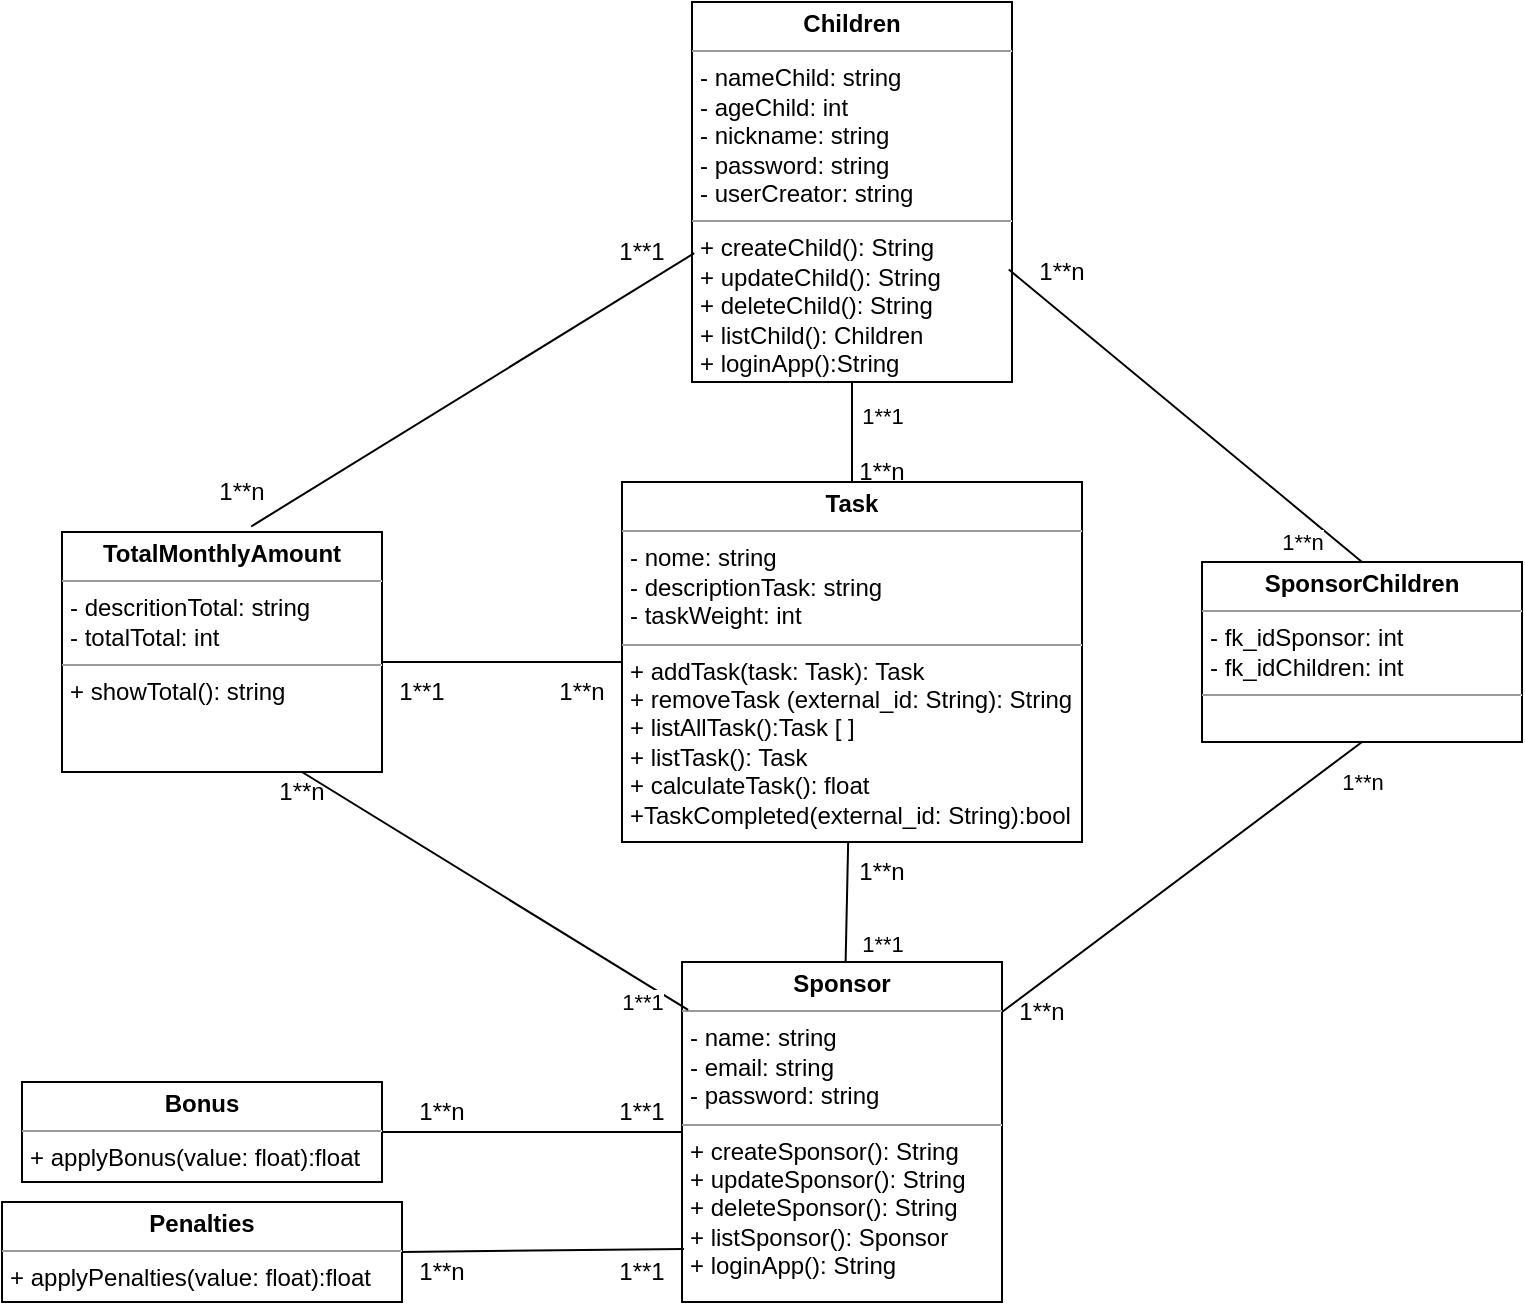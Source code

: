 <mxfile version="21.3.6" type="device">
  <diagram name="Page-1" id="lGCMH7KtWu7vIasApuW6">
    <mxGraphModel dx="1235" dy="676" grid="1" gridSize="10" guides="1" tooltips="1" connect="1" arrows="1" fold="1" page="1" pageScale="1" pageWidth="850" pageHeight="1100" math="0" shadow="0">
      <root>
        <mxCell id="0" />
        <mxCell id="1" parent="0" />
        <mxCell id="6VntTzewP2smUPdBx_FQ-1" value="&lt;p style=&quot;margin:0px;margin-top:4px;text-align:center;&quot;&gt;&lt;b&gt;Sponsor&lt;/b&gt;&lt;/p&gt;&lt;hr size=&quot;1&quot;&gt;&lt;p style=&quot;margin:0px;margin-left:4px;&quot;&gt;&lt;span style=&quot;background-color: initial;&quot;&gt;- name: string&lt;/span&gt;&lt;br&gt;&lt;/p&gt;&lt;p style=&quot;margin:0px;margin-left:4px;&quot;&gt;- email: string&lt;/p&gt;&lt;p style=&quot;margin:0px;margin-left:4px;&quot;&gt;- password: string&lt;/p&gt;&lt;hr size=&quot;1&quot;&gt;&lt;p style=&quot;border-color: var(--border-color); margin: 0px 0px 0px 4px;&quot;&gt;+ createSponsor(): String&lt;/p&gt;&lt;p style=&quot;border-color: var(--border-color); margin: 0px 0px 0px 4px;&quot;&gt;+ updateSponsor(): String&lt;br style=&quot;border-color: var(--border-color);&quot;&gt;&lt;/p&gt;&lt;p style=&quot;border-color: var(--border-color); margin: 0px 0px 0px 4px;&quot;&gt;+ deleteSponsor(): String&lt;/p&gt;&lt;p style=&quot;border-color: var(--border-color); margin: 0px 0px 0px 4px;&quot;&gt;+ listSponsor(): Sponsor&lt;/p&gt;&lt;p style=&quot;margin:0px;margin-left:4px;&quot;&gt;+ loginApp(): String&lt;/p&gt;" style="verticalAlign=top;align=left;overflow=fill;fontSize=12;fontFamily=Helvetica;html=1;whiteSpace=wrap;" parent="1" vertex="1">
          <mxGeometry x="380" y="550" width="160" height="170" as="geometry" />
        </mxCell>
        <mxCell id="6VntTzewP2smUPdBx_FQ-5" value="&lt;p style=&quot;margin:0px;margin-top:4px;text-align:center;&quot;&gt;&lt;b&gt;Children&lt;/b&gt;&lt;/p&gt;&lt;hr size=&quot;1&quot;&gt;&lt;p style=&quot;margin:0px;margin-left:4px;&quot;&gt;&lt;span style=&quot;background-color: initial;&quot;&gt;- nameChild: string&lt;/span&gt;&lt;br&gt;&lt;/p&gt;&lt;p style=&quot;margin:0px;margin-left:4px;&quot;&gt;- ageChild: int&lt;/p&gt;&lt;p style=&quot;margin:0px;margin-left:4px;&quot;&gt;&lt;span style=&quot;background-color: initial;&quot;&gt;- nickname: string&lt;/span&gt;&lt;br&gt;&lt;/p&gt;&lt;p style=&quot;border-color: var(--border-color); margin: 0px 0px 0px 4px;&quot;&gt;- password: string&lt;/p&gt;&lt;p style=&quot;margin:0px;margin-left:4px;&quot;&gt;- userCreator: string&lt;/p&gt;&lt;hr size=&quot;1&quot;&gt;&lt;p style=&quot;margin:0px;margin-left:4px;&quot;&gt;+ createChild(): String&lt;/p&gt;&lt;p style=&quot;margin:0px;margin-left:4px;&quot;&gt;+ updateChild(): String&lt;br&gt;&lt;/p&gt;&lt;p style=&quot;margin:0px;margin-left:4px;&quot;&gt;+ deleteChild(): String&lt;/p&gt;&lt;p style=&quot;margin:0px;margin-left:4px;&quot;&gt;+ listChild(): Children&lt;/p&gt;&lt;p style=&quot;margin:0px;margin-left:4px;&quot;&gt;+ loginApp():String&lt;/p&gt;" style="verticalAlign=top;align=left;overflow=fill;fontSize=12;fontFamily=Helvetica;html=1;whiteSpace=wrap;" parent="1" vertex="1">
          <mxGeometry x="385" y="70" width="160" height="190" as="geometry" />
        </mxCell>
        <mxCell id="6VntTzewP2smUPdBx_FQ-8" value="&lt;p style=&quot;margin:0px;margin-top:4px;text-align:center;&quot;&gt;&lt;b&gt;Task&lt;/b&gt;&lt;/p&gt;&lt;hr size=&quot;1&quot;&gt;&lt;p style=&quot;margin:0px;margin-left:4px;&quot;&gt;- nome: string&lt;/p&gt;&lt;p style=&quot;margin:0px;margin-left:4px;&quot;&gt;- descriptionTask: string&lt;span style=&quot;background-color: initial;&quot;&gt;&lt;br&gt;&lt;/span&gt;&lt;/p&gt;&lt;p style=&quot;margin:0px;margin-left:4px;&quot;&gt;&lt;span style=&quot;background-color: initial;&quot;&gt;- taskWeight: int&lt;/span&gt;&lt;/p&gt;&lt;hr style=&quot;border-color: var(--border-color);&quot; size=&quot;1&quot;&gt;&lt;p style=&quot;border-color: var(--border-color); margin: 0px 0px 0px 4px;&quot;&gt;+ addTask(task: Task): Task&lt;/p&gt;&lt;p style=&quot;border-color: var(--border-color); margin: 0px 0px 0px 4px;&quot;&gt;+ removeTask (external_id: String): String&lt;/p&gt;&lt;p style=&quot;border-color: var(--border-color); margin: 0px 0px 0px 4px;&quot;&gt;+ listAllTask():Task [ ]&lt;/p&gt;&lt;p style=&quot;border-color: var(--border-color); margin: 0px 0px 0px 4px;&quot;&gt;+ listTask(): Task&lt;/p&gt;&lt;p style=&quot;border-color: var(--border-color); margin: 0px 0px 0px 4px;&quot;&gt;+ calculateTask(): float&lt;br&gt;&lt;/p&gt;&lt;p style=&quot;border-color: var(--border-color); margin: 0px 0px 0px 4px;&quot;&gt;+TaskCompleted(external_id: String):bool&lt;/p&gt;" style="verticalAlign=top;align=left;overflow=fill;fontSize=12;fontFamily=Helvetica;html=1;whiteSpace=wrap;" parent="1" vertex="1">
          <mxGeometry x="350" y="310" width="230" height="180" as="geometry" />
        </mxCell>
        <mxCell id="6VntTzewP2smUPdBx_FQ-12" value="&lt;p style=&quot;margin:0px;margin-top:4px;text-align:center;&quot;&gt;&lt;b&gt;TotalMonthlyAmount&lt;/b&gt;&lt;br&gt;&lt;/p&gt;&lt;hr size=&quot;1&quot;&gt;&lt;p style=&quot;margin:0px;margin-left:4px;&quot;&gt;&lt;span style=&quot;background-color: initial;&quot;&gt;- descritionTotal: string&lt;/span&gt;&lt;br&gt;&lt;/p&gt;&lt;p style=&quot;margin:0px;margin-left:4px;&quot;&gt;- totalTotal: int&lt;/p&gt;&lt;hr size=&quot;1&quot;&gt;&lt;p style=&quot;margin:0px;margin-left:4px;&quot;&gt;+ showTotal(): string&lt;/p&gt;&lt;p style=&quot;margin:0px;margin-left:4px;&quot;&gt;&lt;br&gt;&lt;/p&gt;" style="verticalAlign=top;align=left;overflow=fill;fontSize=12;fontFamily=Helvetica;html=1;whiteSpace=wrap;" parent="1" vertex="1">
          <mxGeometry x="70" y="335" width="160" height="120" as="geometry" />
        </mxCell>
        <mxCell id="DOYxekTHyaFO2Itq2V2q-3" value="&lt;p style=&quot;border-color: var(--border-color); margin: 4px 0px 0px; text-align: center;&quot;&gt;&lt;b style=&quot;border-color: var(--border-color);&quot;&gt;Bonus&lt;/b&gt;&lt;/p&gt;&lt;hr style=&quot;border-color: var(--border-color);&quot; size=&quot;1&quot;&gt;&lt;p style=&quot;border-color: var(--border-color); margin: 0px 0px 0px 4px;&quot;&gt;+ applyBonus(value: float):float&lt;/p&gt;&lt;p style=&quot;border-color: var(--border-color); margin: 0px 0px 0px 4px;&quot;&gt;&lt;br style=&quot;border-color: var(--border-color);&quot;&gt;&lt;/p&gt;" style="verticalAlign=top;align=left;overflow=fill;fontSize=12;fontFamily=Helvetica;html=1;whiteSpace=wrap;" vertex="1" parent="1">
          <mxGeometry x="50" y="610" width="180" height="50" as="geometry" />
        </mxCell>
        <mxCell id="DOYxekTHyaFO2Itq2V2q-5" value="&lt;p style=&quot;margin:0px;margin-top:4px;text-align:center;&quot;&gt;&lt;b&gt;Penalties&lt;/b&gt;&lt;br&gt;&lt;/p&gt;&lt;hr size=&quot;1&quot;&gt;&lt;p style=&quot;margin:0px;margin-left:4px;&quot;&gt;&lt;/p&gt;&lt;p style=&quot;margin:0px;margin-left:4px;&quot;&gt;+ apply&lt;span style=&quot;border-color: var(--border-color); text-align: center;&quot;&gt;Penalties&lt;/span&gt;(value: float):float&lt;/p&gt;&lt;p style=&quot;margin:0px;margin-left:4px;&quot;&gt;&lt;br&gt;&lt;/p&gt;" style="verticalAlign=top;align=left;overflow=fill;fontSize=12;fontFamily=Helvetica;html=1;whiteSpace=wrap;" vertex="1" parent="1">
          <mxGeometry x="40" y="670" width="200" height="50" as="geometry" />
        </mxCell>
        <mxCell id="DOYxekTHyaFO2Itq2V2q-7" value="1**n" style="endArrow=none;html=1;rounded=0;exitX=0.5;exitY=1;exitDx=0;exitDy=0;" edge="1" parent="1" source="DOYxekTHyaFO2Itq2V2q-9" target="6VntTzewP2smUPdBx_FQ-1">
          <mxGeometry x="-0.893" y="16" width="50" height="50" relative="1" as="geometry">
            <mxPoint x="669" y="400" as="sourcePoint" />
            <mxPoint x="655" y="530" as="targetPoint" />
            <mxPoint as="offset" />
          </mxGeometry>
        </mxCell>
        <mxCell id="DOYxekTHyaFO2Itq2V2q-9" value="&lt;p style=&quot;margin:0px;margin-top:4px;text-align:center;&quot;&gt;&lt;b&gt;SponsorChildren&lt;/b&gt;&lt;/p&gt;&lt;hr size=&quot;1&quot;&gt;&lt;p style=&quot;margin:0px;margin-left:4px;&quot;&gt;&lt;span style=&quot;background-color: initial;&quot;&gt;- fk_idSponsor: int&lt;/span&gt;&lt;br&gt;&lt;/p&gt;&lt;p style=&quot;margin:0px;margin-left:4px;&quot;&gt;- fk_idChildren: int&lt;/p&gt;&lt;hr size=&quot;1&quot;&gt;&lt;p style=&quot;margin:0px;margin-left:4px;&quot;&gt;&lt;br&gt;&lt;/p&gt;" style="verticalAlign=top;align=left;overflow=fill;fontSize=12;fontFamily=Helvetica;html=1;whiteSpace=wrap;" vertex="1" parent="1">
          <mxGeometry x="640" y="350" width="160" height="90" as="geometry" />
        </mxCell>
        <mxCell id="DOYxekTHyaFO2Itq2V2q-10" value="1**n" style="endArrow=none;html=1;rounded=0;entryX=0.5;entryY=0;entryDx=0;entryDy=0;exitX=0.99;exitY=0.704;exitDx=0;exitDy=0;exitPerimeter=0;" edge="1" parent="1" source="6VntTzewP2smUPdBx_FQ-5" target="DOYxekTHyaFO2Itq2V2q-9">
          <mxGeometry x="0.743" y="-11" width="50" height="50" relative="1" as="geometry">
            <mxPoint x="465" y="355" as="sourcePoint" />
            <mxPoint x="575" y="370" as="targetPoint" />
            <mxPoint as="offset" />
          </mxGeometry>
        </mxCell>
        <mxCell id="DOYxekTHyaFO2Itq2V2q-13" value="1**1" style="endArrow=none;html=1;rounded=0;entryX=0.5;entryY=1;entryDx=0;entryDy=0;exitX=0.5;exitY=0;exitDx=0;exitDy=0;" edge="1" parent="1" source="6VntTzewP2smUPdBx_FQ-8" target="6VntTzewP2smUPdBx_FQ-5">
          <mxGeometry x="0.333" y="-15" width="50" height="50" relative="1" as="geometry">
            <mxPoint x="185" y="570" as="sourcePoint" />
            <mxPoint x="235" y="520" as="targetPoint" />
            <mxPoint as="offset" />
          </mxGeometry>
        </mxCell>
        <mxCell id="DOYxekTHyaFO2Itq2V2q-14" value="1**1" style="endArrow=none;html=1;rounded=0;entryX=0.75;entryY=1;entryDx=0;entryDy=0;exitX=0.019;exitY=0.141;exitDx=0;exitDy=0;exitPerimeter=0;" edge="1" parent="1" source="6VntTzewP2smUPdBx_FQ-1" target="6VntTzewP2smUPdBx_FQ-12">
          <mxGeometry x="-0.812" y="9" width="50" height="50" relative="1" as="geometry">
            <mxPoint x="125" y="780" as="sourcePoint" />
            <mxPoint x="299" y="550" as="targetPoint" />
            <mxPoint as="offset" />
          </mxGeometry>
        </mxCell>
        <mxCell id="DOYxekTHyaFO2Itq2V2q-15" value="1**1" style="endArrow=none;html=1;rounded=0;" edge="1" parent="1" source="6VntTzewP2smUPdBx_FQ-1" target="6VntTzewP2smUPdBx_FQ-8">
          <mxGeometry x="-0.704" y="-18" width="50" height="50" relative="1" as="geometry">
            <mxPoint x="360" y="680" as="sourcePoint" />
            <mxPoint x="60" y="525" as="targetPoint" />
            <mxPoint as="offset" />
          </mxGeometry>
        </mxCell>
        <mxCell id="DOYxekTHyaFO2Itq2V2q-18" value="1**n" style="text;html=1;strokeColor=none;fillColor=none;align=center;verticalAlign=middle;whiteSpace=wrap;rounded=0;" vertex="1" parent="1">
          <mxGeometry x="450" y="290" width="60" height="30" as="geometry" />
        </mxCell>
        <mxCell id="DOYxekTHyaFO2Itq2V2q-21" value="1**n" style="text;html=1;strokeColor=none;fillColor=none;align=center;verticalAlign=middle;whiteSpace=wrap;rounded=0;" vertex="1" parent="1">
          <mxGeometry x="160" y="450" width="60" height="30" as="geometry" />
        </mxCell>
        <mxCell id="DOYxekTHyaFO2Itq2V2q-23" value="1**n" style="text;html=1;strokeColor=none;fillColor=none;align=center;verticalAlign=middle;whiteSpace=wrap;rounded=0;" vertex="1" parent="1">
          <mxGeometry x="450" y="490" width="60" height="30" as="geometry" />
        </mxCell>
        <mxCell id="DOYxekTHyaFO2Itq2V2q-25" value="" style="endArrow=none;html=1;rounded=0;entryX=0;entryY=0.5;entryDx=0;entryDy=0;" edge="1" parent="1" target="6VntTzewP2smUPdBx_FQ-8">
          <mxGeometry width="50" height="50" relative="1" as="geometry">
            <mxPoint x="230" y="400" as="sourcePoint" />
            <mxPoint x="360" y="405" as="targetPoint" />
          </mxGeometry>
        </mxCell>
        <mxCell id="DOYxekTHyaFO2Itq2V2q-29" value="1**n" style="text;html=1;strokeColor=none;fillColor=none;align=center;verticalAlign=middle;whiteSpace=wrap;rounded=0;" vertex="1" parent="1">
          <mxGeometry x="540" y="190" width="60" height="30" as="geometry" />
        </mxCell>
        <mxCell id="DOYxekTHyaFO2Itq2V2q-30" value="1**n" style="text;html=1;strokeColor=none;fillColor=none;align=center;verticalAlign=middle;whiteSpace=wrap;rounded=0;" vertex="1" parent="1">
          <mxGeometry x="530" y="560" width="60" height="30" as="geometry" />
        </mxCell>
        <mxCell id="DOYxekTHyaFO2Itq2V2q-31" value="1**1" style="text;html=1;strokeColor=none;fillColor=none;align=center;verticalAlign=middle;whiteSpace=wrap;rounded=0;" vertex="1" parent="1">
          <mxGeometry x="220" y="400" width="60" height="30" as="geometry" />
        </mxCell>
        <mxCell id="DOYxekTHyaFO2Itq2V2q-32" value="1**n" style="text;html=1;strokeColor=none;fillColor=none;align=center;verticalAlign=middle;whiteSpace=wrap;rounded=0;" vertex="1" parent="1">
          <mxGeometry x="300" y="400" width="60" height="30" as="geometry" />
        </mxCell>
        <mxCell id="DOYxekTHyaFO2Itq2V2q-38" value="" style="endArrow=none;html=1;rounded=0;entryX=1;entryY=0.5;entryDx=0;entryDy=0;exitX=0.006;exitY=0.844;exitDx=0;exitDy=0;exitPerimeter=0;" edge="1" parent="1" source="6VntTzewP2smUPdBx_FQ-1" target="DOYxekTHyaFO2Itq2V2q-5">
          <mxGeometry width="50" height="50" relative="1" as="geometry">
            <mxPoint x="660" y="670" as="sourcePoint" />
            <mxPoint x="300" y="660" as="targetPoint" />
          </mxGeometry>
        </mxCell>
        <mxCell id="DOYxekTHyaFO2Itq2V2q-39" value="" style="endArrow=none;html=1;rounded=0;exitX=0;exitY=0.5;exitDx=0;exitDy=0;entryX=1;entryY=0.5;entryDx=0;entryDy=0;" edge="1" parent="1" source="6VntTzewP2smUPdBx_FQ-1" target="DOYxekTHyaFO2Itq2V2q-3">
          <mxGeometry width="50" height="50" relative="1" as="geometry">
            <mxPoint x="360" y="630" as="sourcePoint" />
            <mxPoint x="250" y="657" as="targetPoint" />
          </mxGeometry>
        </mxCell>
        <mxCell id="DOYxekTHyaFO2Itq2V2q-40" value="1**n" style="text;html=1;strokeColor=none;fillColor=none;align=center;verticalAlign=middle;whiteSpace=wrap;rounded=0;" vertex="1" parent="1">
          <mxGeometry x="230" y="610" width="60" height="30" as="geometry" />
        </mxCell>
        <mxCell id="DOYxekTHyaFO2Itq2V2q-41" value="1**1" style="text;html=1;strokeColor=none;fillColor=none;align=center;verticalAlign=middle;whiteSpace=wrap;rounded=0;" vertex="1" parent="1">
          <mxGeometry x="330" y="610" width="60" height="30" as="geometry" />
        </mxCell>
        <mxCell id="DOYxekTHyaFO2Itq2V2q-42" value="1**n" style="text;html=1;strokeColor=none;fillColor=none;align=center;verticalAlign=middle;whiteSpace=wrap;rounded=0;" vertex="1" parent="1">
          <mxGeometry x="230" y="690" width="60" height="30" as="geometry" />
        </mxCell>
        <mxCell id="DOYxekTHyaFO2Itq2V2q-46" value="1**1" style="text;html=1;strokeColor=none;fillColor=none;align=center;verticalAlign=middle;whiteSpace=wrap;rounded=0;" vertex="1" parent="1">
          <mxGeometry x="330" y="690" width="60" height="30" as="geometry" />
        </mxCell>
        <mxCell id="DOYxekTHyaFO2Itq2V2q-50" value="" style="endArrow=none;html=1;rounded=0;exitX=0.007;exitY=0.661;exitDx=0;exitDy=0;entryX=0.591;entryY=-0.023;entryDx=0;entryDy=0;exitPerimeter=0;entryPerimeter=0;" edge="1" parent="1" source="6VntTzewP2smUPdBx_FQ-5" target="6VntTzewP2smUPdBx_FQ-12">
          <mxGeometry x="-0.695" y="-5" width="50" height="50" relative="1" as="geometry">
            <mxPoint x="386" y="196" as="sourcePoint" />
            <mxPoint x="219.06" y="240.27" as="targetPoint" />
            <mxPoint x="1" as="offset" />
          </mxGeometry>
        </mxCell>
        <mxCell id="DOYxekTHyaFO2Itq2V2q-52" value="1**1" style="text;html=1;strokeColor=none;fillColor=none;align=center;verticalAlign=middle;whiteSpace=wrap;rounded=0;" vertex="1" parent="1">
          <mxGeometry x="330" y="180" width="60" height="30" as="geometry" />
        </mxCell>
        <mxCell id="DOYxekTHyaFO2Itq2V2q-53" value="1**n" style="text;html=1;strokeColor=none;fillColor=none;align=center;verticalAlign=middle;whiteSpace=wrap;rounded=0;" vertex="1" parent="1">
          <mxGeometry x="130" y="300" width="60" height="30" as="geometry" />
        </mxCell>
      </root>
    </mxGraphModel>
  </diagram>
</mxfile>
